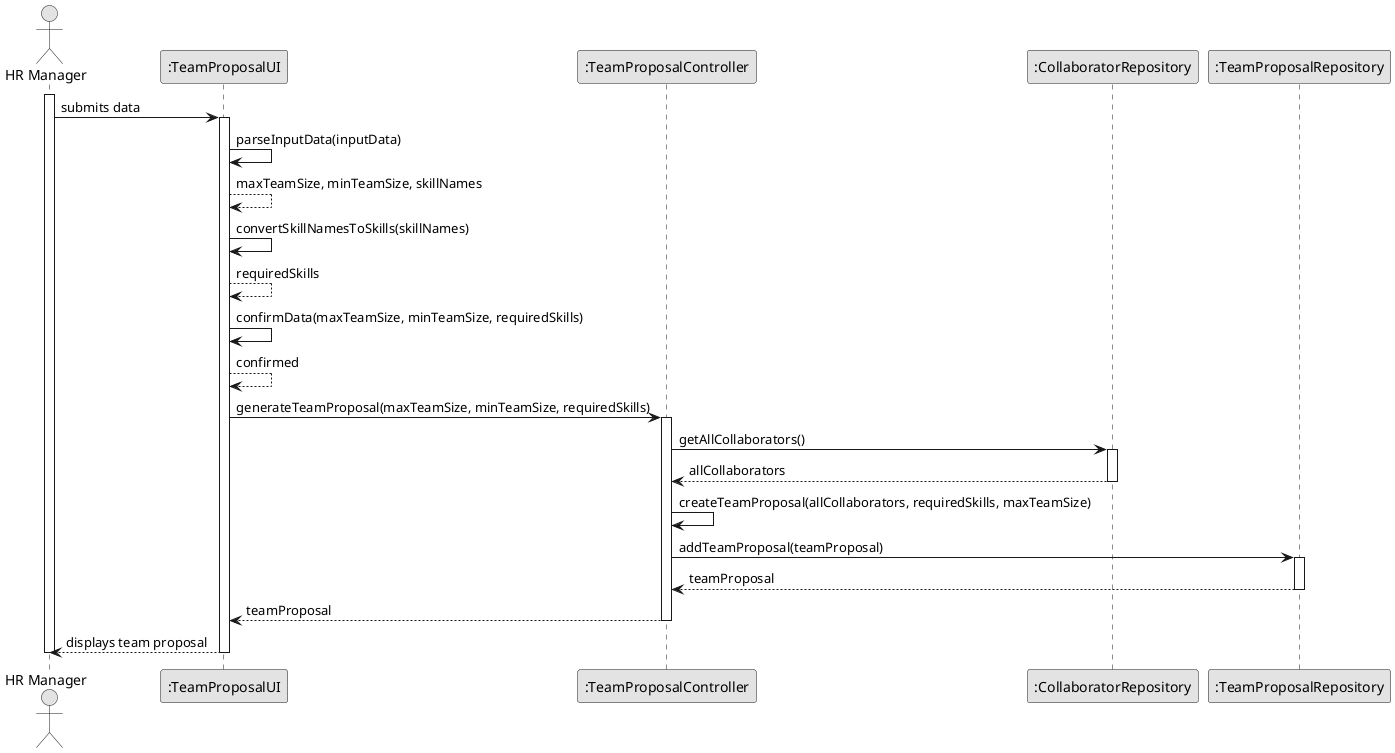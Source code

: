 @startuml
skinparam monochrome true
skinparam packageStyle rectangle
skinparam shadowing false

actor "HR Manager" as HRM
participant ":TeamProposalUI" as UI
participant ":TeamProposalController" as Controller
participant ":CollaboratorRepository" as CollaboratorRepo
participant ":TeamProposalRepository" as TeamProposalRepo

activate HRM

HRM -> UI : submits data
activate UI

UI -> UI : parseInputData(inputData)
UI --> UI : maxTeamSize, minTeamSize, skillNames

UI -> UI : convertSkillNamesToSkills(skillNames)
UI --> UI : requiredSkills

UI -> UI : confirmData(maxTeamSize, minTeamSize, requiredSkills)
UI --> UI : confirmed

UI -> Controller : generateTeamProposal(maxTeamSize, minTeamSize, requiredSkills)
activate Controller

Controller -> CollaboratorRepo : getAllCollaborators()
activate CollaboratorRepo

CollaboratorRepo --> Controller : allCollaborators
deactivate CollaboratorRepo

Controller -> Controller : createTeamProposal(allCollaborators, requiredSkills, maxTeamSize)

Controller -> TeamProposalRepo : addTeamProposal(teamProposal)
activate TeamProposalRepo

TeamProposalRepo --> Controller : teamProposal
deactivate TeamProposalRepo

Controller --> UI : teamProposal
deactivate Controller

UI --> HRM : displays team proposal
deactivate UI
deactivate HRM
@enduml
